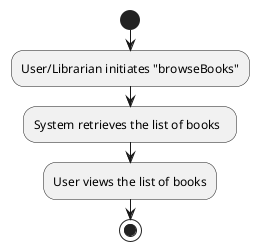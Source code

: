 @startuml

start
:User/Librarian initiates "browseBooks";
:System retrieves the list of books  ;
:User views the list of books;
stop

@enduml

